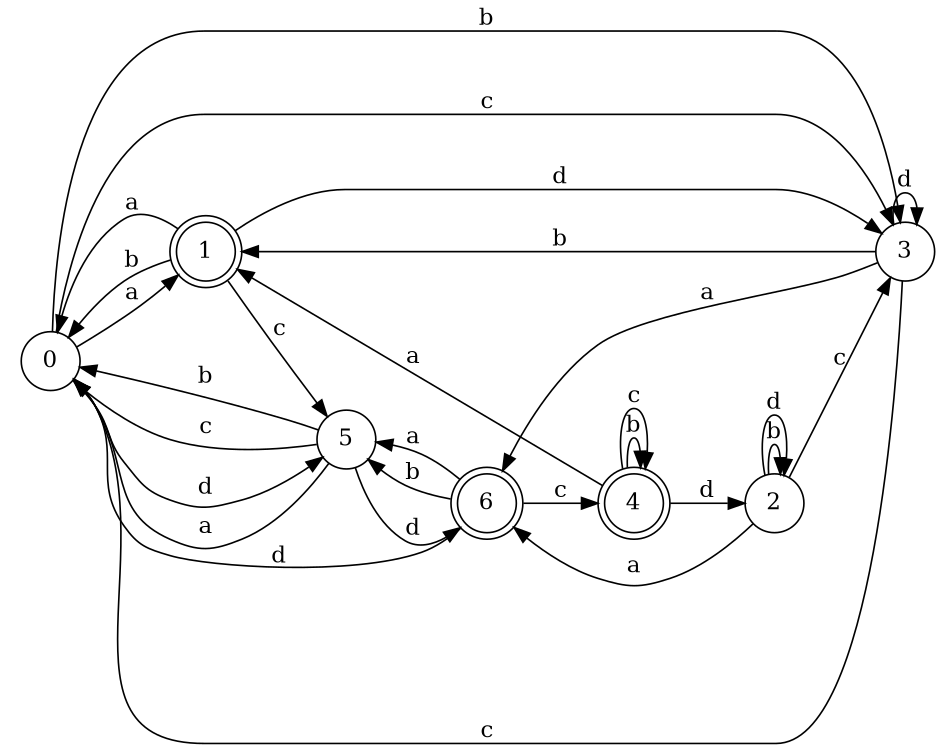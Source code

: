 digraph n6_7 {
__start0 [label="" shape="none"];

rankdir=LR;
size="8,5";

s0 [style="filled", color="black", fillcolor="white" shape="circle", label="0"];
s1 [style="rounded,filled", color="black", fillcolor="white" shape="doublecircle", label="1"];
s2 [style="filled", color="black", fillcolor="white" shape="circle", label="2"];
s3 [style="filled", color="black", fillcolor="white" shape="circle", label="3"];
s4 [style="rounded,filled", color="black", fillcolor="white" shape="doublecircle", label="4"];
s5 [style="filled", color="black", fillcolor="white" shape="circle", label="5"];
s6 [style="rounded,filled", color="black", fillcolor="white" shape="doublecircle", label="6"];
s0 -> s1 [label="a"];
s0 -> s3 [label="b"];
s0 -> s3 [label="c"];
s0 -> s5 [label="d"];
s1 -> s0 [label="a"];
s1 -> s0 [label="b"];
s1 -> s5 [label="c"];
s1 -> s3 [label="d"];
s2 -> s6 [label="a"];
s2 -> s2 [label="b"];
s2 -> s3 [label="c"];
s2 -> s2 [label="d"];
s3 -> s6 [label="a"];
s3 -> s1 [label="b"];
s3 -> s0 [label="c"];
s3 -> s3 [label="d"];
s4 -> s1 [label="a"];
s4 -> s4 [label="b"];
s4 -> s4 [label="c"];
s4 -> s2 [label="d"];
s5 -> s0 [label="a"];
s5 -> s0 [label="b"];
s5 -> s0 [label="c"];
s5 -> s6 [label="d"];
s6 -> s5 [label="a"];
s6 -> s5 [label="b"];
s6 -> s4 [label="c"];
s6 -> s0 [label="d"];

}